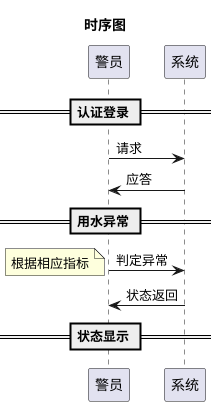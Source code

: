 @startuml

title 时序图

== 认证登录 ==

警员 -> 系统: 请求
系统 -> 警员: 应答

== 用水异常 ==

警员 -> 系统: 判定异常
note left: 根据相应指标


系统 -> 警员: 状态返回

== 状态显示 ==

@enduml